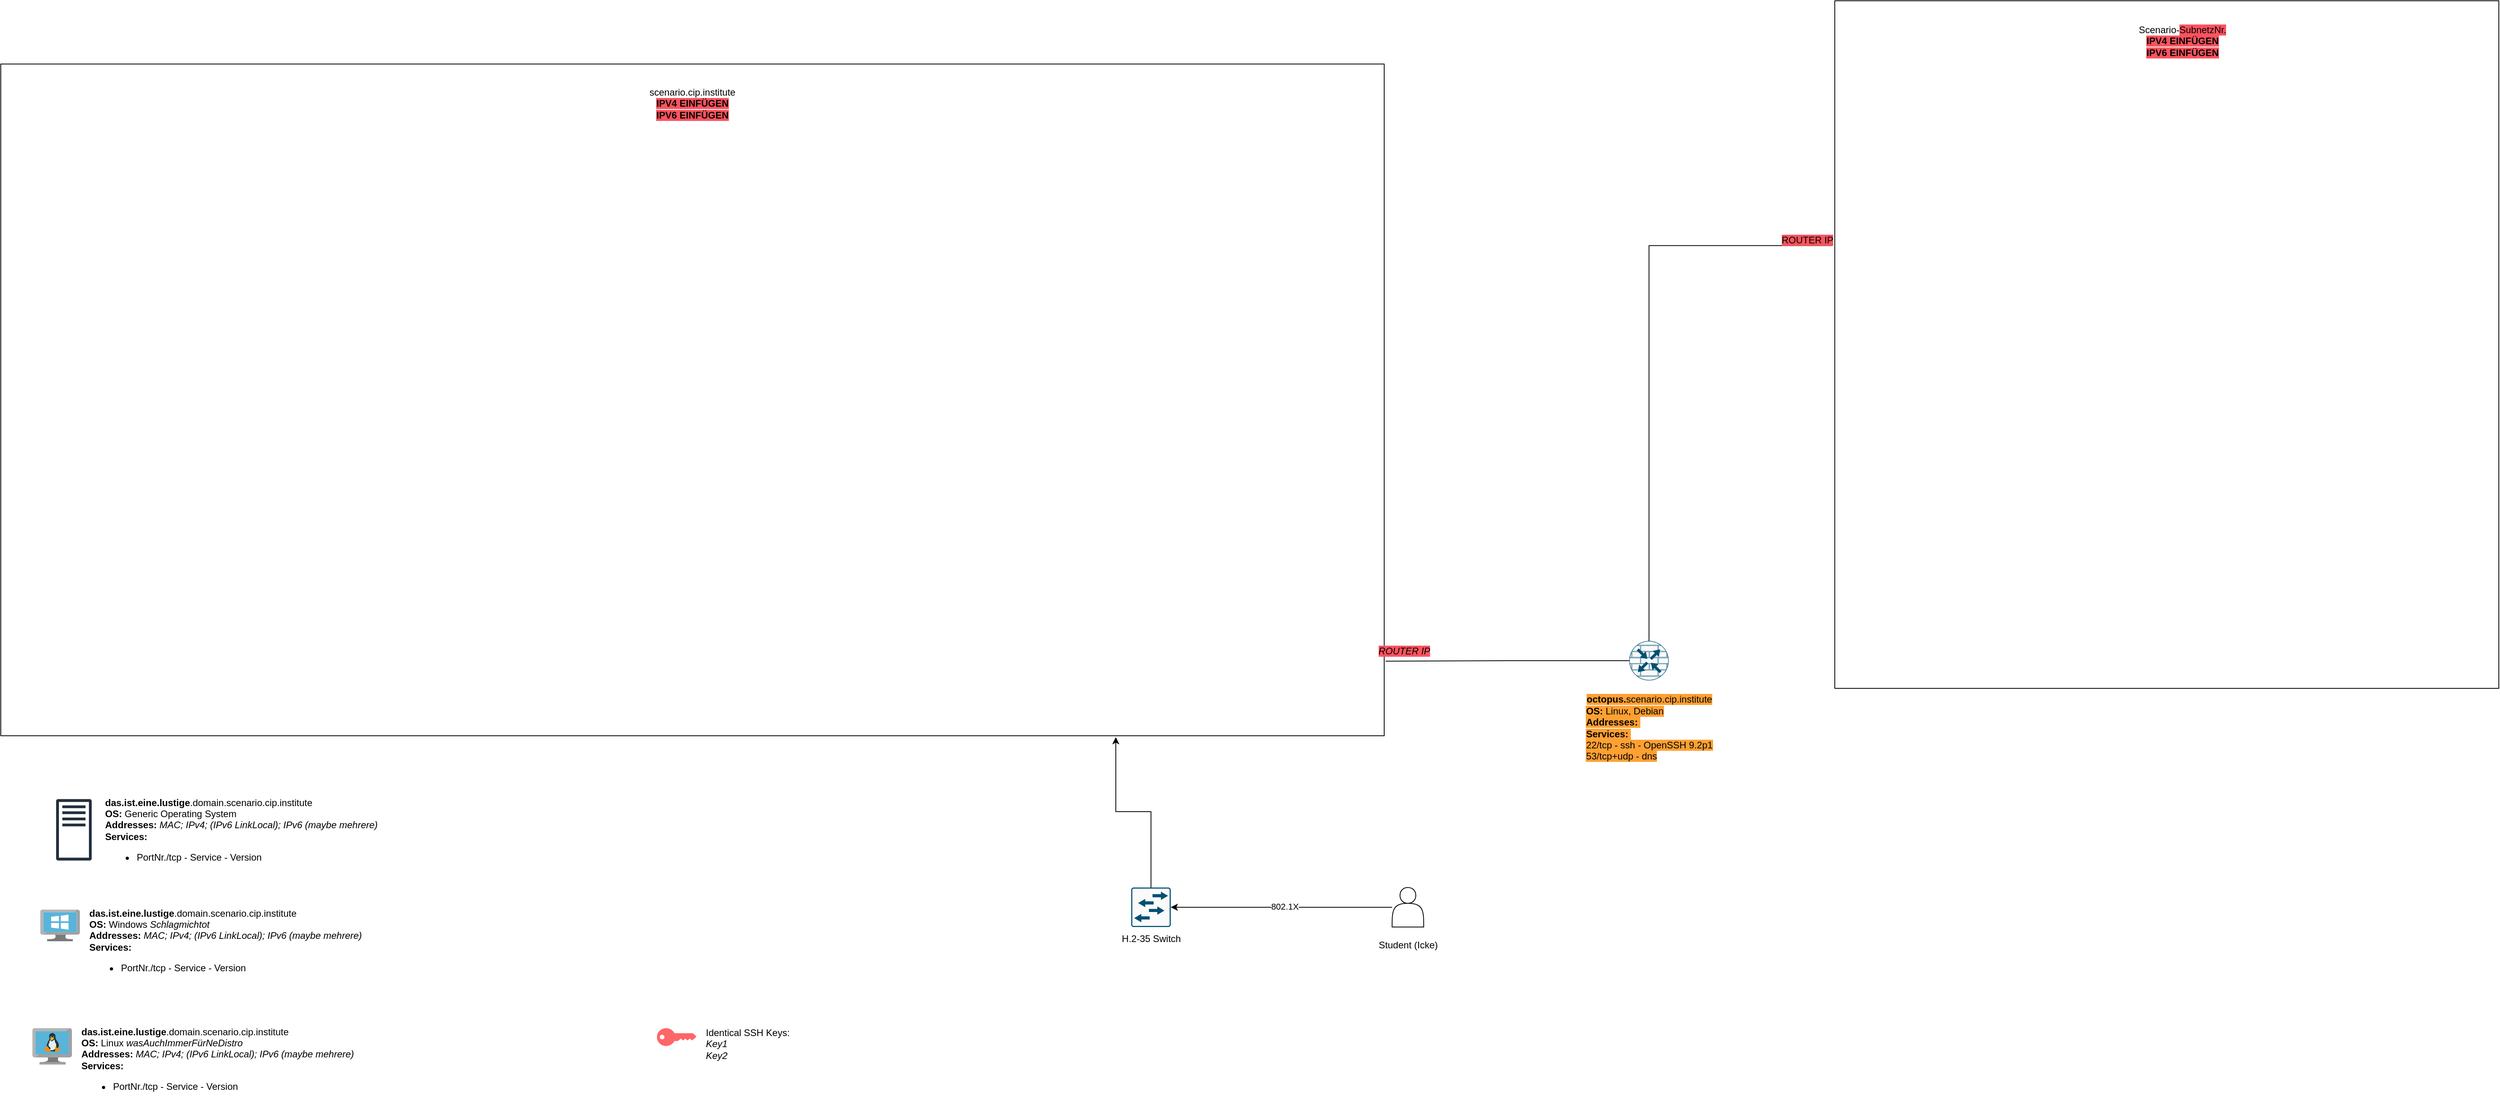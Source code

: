 <mxfile version="24.0.1" type="github">
  <diagram name="Page-1" id="t_kOsriGCEhey2tOODzZ">
    <mxGraphModel dx="1705" dy="1676" grid="1" gridSize="10" guides="1" tooltips="1" connect="1" arrows="1" fold="1" page="1" pageScale="1" pageWidth="850" pageHeight="1100" math="0" shadow="0">
      <root>
        <mxCell id="0" />
        <mxCell id="1" parent="0" />
        <mxCell id="__pm4lL5ROI7FS_bSXDU-4" value="" style="sketch=0;points=[[0.5,0,0],[1,0.5,0],[0.5,1,0],[0,0.5,0],[0.145,0.145,0],[0.856,0.145,0],[0.855,0.856,0],[0.145,0.855,0]];verticalLabelPosition=bottom;html=1;verticalAlign=top;aspect=fixed;align=center;pointerEvents=1;shape=mxgraph.cisco19.rect;prIcon=router_with_firewall;fillColor=#FAFAFA;strokeColor=#005073;" vertex="1" parent="1">
          <mxGeometry x="1810" y="610" width="50" height="50" as="geometry" />
        </mxCell>
        <mxCell id="__pm4lL5ROI7FS_bSXDU-16" value="" style="group" vertex="1" connectable="0" parent="1">
          <mxGeometry x="-180" y="800" width="430" height="110" as="geometry" />
        </mxCell>
        <mxCell id="__pm4lL5ROI7FS_bSXDU-7" value="" style="sketch=0;outlineConnect=0;fontColor=#232F3E;gradientColor=none;fillColor=#232F3D;strokeColor=none;dashed=0;verticalLabelPosition=bottom;verticalAlign=top;align=center;html=1;fontSize=12;fontStyle=0;aspect=fixed;pointerEvents=1;shape=mxgraph.aws4.traditional_server;" vertex="1" parent="__pm4lL5ROI7FS_bSXDU-16">
          <mxGeometry y="10" width="45" height="78" as="geometry" />
        </mxCell>
        <mxCell id="__pm4lL5ROI7FS_bSXDU-15" value="&lt;b&gt;das.ist.eine.lustige&lt;/b&gt;.domain.scenario.cip.institute&lt;div&gt;&lt;b&gt;OS:&lt;/b&gt;&amp;nbsp;Generic Operating System&lt;/div&gt;&lt;div&gt;&lt;b&gt;Addresses: &lt;/b&gt;&lt;i&gt;MAC; IPv4; (IPv6 LinkLocal); IPv6 (maybe mehrere)&lt;/i&gt;&lt;/div&gt;&lt;div&gt;&lt;b&gt;Services:&lt;/b&gt;&lt;/div&gt;&lt;div&gt;&lt;ul&gt;&lt;li&gt;PortNr./tcp - Service - Version&lt;/li&gt;&lt;/ul&gt;&lt;/div&gt;" style="text;html=1;align=left;verticalAlign=middle;resizable=0;points=[];autosize=1;strokeColor=none;fillColor=none;" vertex="1" parent="__pm4lL5ROI7FS_bSXDU-16">
          <mxGeometry x="60" width="370" height="110" as="geometry" />
        </mxCell>
        <mxCell id="__pm4lL5ROI7FS_bSXDU-20" value="" style="group" vertex="1" connectable="0" parent="1">
          <mxGeometry x="580" y="1090" width="190" height="60" as="geometry" />
        </mxCell>
        <mxCell id="__pm4lL5ROI7FS_bSXDU-6" value="" style="points=[[0,0.5,0],[0.24,0,0],[0.5,0.28,0],[0.995,0.475,0],[0.5,0.72,0],[0.24,1,0]];verticalLabelPosition=bottom;sketch=0;html=1;verticalAlign=top;aspect=fixed;align=center;pointerEvents=1;shape=mxgraph.cisco19.key;fillColor=#FF6666;strokeColor=none;" vertex="1" parent="__pm4lL5ROI7FS_bSXDU-20">
          <mxGeometry y="10" width="50" height="22.5" as="geometry" />
        </mxCell>
        <mxCell id="__pm4lL5ROI7FS_bSXDU-17" value="Identical SSH Keys:&lt;div&gt;&lt;i&gt;Key1&lt;/i&gt;&lt;/div&gt;&lt;div&gt;&lt;i&gt;Key2&lt;/i&gt;&lt;/div&gt;" style="text;html=1;align=left;verticalAlign=middle;resizable=0;points=[];autosize=1;strokeColor=none;fillColor=none;" vertex="1" parent="__pm4lL5ROI7FS_bSXDU-20">
          <mxGeometry x="60" width="130" height="60" as="geometry" />
        </mxCell>
        <mxCell id="__pm4lL5ROI7FS_bSXDU-24" value="" style="group" vertex="1" connectable="0" parent="1">
          <mxGeometry x="-200" y="940" width="430" height="110" as="geometry" />
        </mxCell>
        <mxCell id="__pm4lL5ROI7FS_bSXDU-2" value="" style="image;sketch=0;aspect=fixed;html=1;points=[];align=center;fontSize=12;image=img/lib/mscae/VirtualMachineWindows.svg;container=0;" vertex="1" collapsed="1" parent="__pm4lL5ROI7FS_bSXDU-24">
          <mxGeometry y="10" width="50" height="40" as="geometry">
            <mxRectangle x="620" y="1080" width="50" height="46" as="alternateBounds" />
          </mxGeometry>
        </mxCell>
        <mxCell id="__pm4lL5ROI7FS_bSXDU-21" value="&lt;b&gt;das.ist.eine.lustige&lt;/b&gt;.domain.scenario.cip.institute&lt;div&gt;&lt;b&gt;OS:&lt;/b&gt;&amp;nbsp;Windows &lt;i&gt;Schlagmichtot&lt;/i&gt;&lt;/div&gt;&lt;div&gt;&lt;b&gt;Addresses: &lt;/b&gt;&lt;i&gt;MAC; IPv4; (IPv6 LinkLocal); IPv6 (maybe mehrere)&lt;/i&gt;&lt;/div&gt;&lt;div&gt;&lt;b&gt;Services:&lt;/b&gt;&lt;/div&gt;&lt;div&gt;&lt;ul&gt;&lt;li&gt;PortNr./tcp - Service - Version&lt;/li&gt;&lt;/ul&gt;&lt;/div&gt;" style="text;html=1;align=left;verticalAlign=middle;resizable=0;points=[];autosize=1;strokeColor=none;fillColor=none;container=0;" vertex="1" parent="__pm4lL5ROI7FS_bSXDU-24">
          <mxGeometry x="60" width="370" height="110" as="geometry" />
        </mxCell>
        <mxCell id="__pm4lL5ROI7FS_bSXDU-25" value="" style="group" vertex="1" connectable="0" parent="1">
          <mxGeometry x="-210" y="1090" width="430" height="110" as="geometry" />
        </mxCell>
        <mxCell id="__pm4lL5ROI7FS_bSXDU-27" value="&lt;b&gt;das.ist.eine.lustige&lt;/b&gt;.domain.scenario.cip.institute&lt;div&gt;&lt;b&gt;OS:&lt;/b&gt;&amp;nbsp;Linux&amp;nbsp;&lt;i&gt;wasAuchImmerFürNeDistro&lt;/i&gt;&lt;/div&gt;&lt;div&gt;&lt;b&gt;Addresses: &lt;/b&gt;&lt;i&gt;MAC; IPv4; (IPv6 LinkLocal); IPv6 (maybe mehrere)&lt;/i&gt;&lt;/div&gt;&lt;div&gt;&lt;b&gt;Services:&lt;/b&gt;&lt;/div&gt;&lt;div&gt;&lt;ul&gt;&lt;li&gt;PortNr./tcp - Service - Version&lt;/li&gt;&lt;/ul&gt;&lt;/div&gt;" style="text;html=1;align=left;verticalAlign=middle;resizable=0;points=[];autosize=1;strokeColor=none;fillColor=none;container=0;" vertex="1" parent="__pm4lL5ROI7FS_bSXDU-25">
          <mxGeometry x="60" width="370" height="110" as="geometry" />
        </mxCell>
        <mxCell id="__pm4lL5ROI7FS_bSXDU-1" value="" style="image;sketch=0;aspect=fixed;html=1;points=[];align=center;fontSize=12;image=img/lib/mscae/VM_Linux.svg;" vertex="1" parent="__pm4lL5ROI7FS_bSXDU-25">
          <mxGeometry y="10" width="50" height="46" as="geometry" />
        </mxCell>
        <mxCell id="__pm4lL5ROI7FS_bSXDU-33" value="" style="group" vertex="1" connectable="0" parent="1">
          <mxGeometry x="-20" y="20" width="1600" height="990" as="geometry" />
        </mxCell>
        <mxCell id="__pm4lL5ROI7FS_bSXDU-11" value="" style="group" vertex="1" connectable="0" parent="__pm4lL5ROI7FS_bSXDU-33">
          <mxGeometry x="-230" y="-140" width="1750" height="850" as="geometry" />
        </mxCell>
        <mxCell id="__pm4lL5ROI7FS_bSXDU-12" value="" style="group" vertex="1" connectable="0" parent="__pm4lL5ROI7FS_bSXDU-11">
          <mxGeometry width="1750.0" height="850.0" as="geometry" />
        </mxCell>
        <mxCell id="__pm4lL5ROI7FS_bSXDU-8" value="" style="rounded=0;whiteSpace=wrap;html=1;fillColor=none;align=center;" vertex="1" parent="__pm4lL5ROI7FS_bSXDU-12">
          <mxGeometry width="1750.0" height="850.0" as="geometry" />
        </mxCell>
        <mxCell id="__pm4lL5ROI7FS_bSXDU-10" value="scenario.cip.institute&lt;div&gt;&lt;b style=&quot;background-color: rgb(252, 83, 94);&quot;&gt;IPV4 EINFÜGEN&lt;/b&gt;&lt;/div&gt;&lt;div&gt;&lt;b style=&quot;background-color: rgb(252, 83, 94);&quot;&gt;IPV6 EINFÜGEN&lt;/b&gt;&lt;/div&gt;" style="text;html=1;align=center;verticalAlign=middle;whiteSpace=wrap;rounded=0;" vertex="1" parent="__pm4lL5ROI7FS_bSXDU-12">
          <mxGeometry x="771.133" y="12.5" width="207.734" height="75.0" as="geometry" />
        </mxCell>
        <mxCell id="__pm4lL5ROI7FS_bSXDU-23" value="" style="group" vertex="1" connectable="0" parent="__pm4lL5ROI7FS_bSXDU-33">
          <mxGeometry x="1520" y="902" width="80" height="88" as="geometry" />
        </mxCell>
        <mxCell id="__pm4lL5ROI7FS_bSXDU-5" value="" style="shape=actor;whiteSpace=wrap;html=1;" vertex="1" parent="__pm4lL5ROI7FS_bSXDU-23">
          <mxGeometry x="10" width="40" height="50" as="geometry" />
        </mxCell>
        <mxCell id="__pm4lL5ROI7FS_bSXDU-22" value="Student (Icke)" style="text;html=1;align=center;verticalAlign=middle;resizable=0;points=[];autosize=1;strokeColor=none;fillColor=none;" vertex="1" parent="__pm4lL5ROI7FS_bSXDU-23">
          <mxGeometry x="-20" y="58" width="100" height="30" as="geometry" />
        </mxCell>
        <mxCell id="__pm4lL5ROI7FS_bSXDU-29" value="" style="group" vertex="1" connectable="0" parent="__pm4lL5ROI7FS_bSXDU-33">
          <mxGeometry x="1180" y="902" width="95" height="80" as="geometry" />
        </mxCell>
        <mxCell id="__pm4lL5ROI7FS_bSXDU-3" value="" style="sketch=0;points=[[0.015,0.015,0],[0.985,0.015,0],[0.985,0.985,0],[0.015,0.985,0],[0.25,0,0],[0.5,0,0],[0.75,0,0],[1,0.25,0],[1,0.5,0],[1,0.75,0],[0.75,1,0],[0.5,1,0],[0.25,1,0],[0,0.75,0],[0,0.5,0],[0,0.25,0]];verticalLabelPosition=bottom;html=1;verticalAlign=top;aspect=fixed;align=center;pointerEvents=1;shape=mxgraph.cisco19.rect;prIcon=l2_switch;fillColor=#FAFAFA;strokeColor=#005073;" vertex="1" parent="__pm4lL5ROI7FS_bSXDU-29">
          <mxGeometry x="20" width="50" height="50" as="geometry" />
        </mxCell>
        <mxCell id="__pm4lL5ROI7FS_bSXDU-28" value="H.2-35&amp;nbsp;Switch" style="text;html=1;align=center;verticalAlign=middle;resizable=0;points=[];autosize=1;strokeColor=none;fillColor=none;" vertex="1" parent="__pm4lL5ROI7FS_bSXDU-29">
          <mxGeometry x="-5" y="50" width="100" height="30" as="geometry" />
        </mxCell>
        <mxCell id="__pm4lL5ROI7FS_bSXDU-30" style="edgeStyle=orthogonalEdgeStyle;rounded=0;orthogonalLoop=1;jettySize=auto;html=1;entryX=1;entryY=0.5;entryDx=0;entryDy=0;entryPerimeter=0;" edge="1" parent="__pm4lL5ROI7FS_bSXDU-33" source="__pm4lL5ROI7FS_bSXDU-5" target="__pm4lL5ROI7FS_bSXDU-3">
          <mxGeometry relative="1" as="geometry" />
        </mxCell>
        <mxCell id="__pm4lL5ROI7FS_bSXDU-31" value="802.1X" style="edgeLabel;html=1;align=center;verticalAlign=middle;resizable=0;points=[];" vertex="1" connectable="0" parent="__pm4lL5ROI7FS_bSXDU-30">
          <mxGeometry x="-0.024" y="-1" relative="1" as="geometry">
            <mxPoint as="offset" />
          </mxGeometry>
        </mxCell>
        <mxCell id="__pm4lL5ROI7FS_bSXDU-32" style="edgeStyle=orthogonalEdgeStyle;rounded=0;orthogonalLoop=1;jettySize=auto;html=1;exitX=0.5;exitY=0;exitDx=0;exitDy=0;exitPerimeter=0;entryX=0.806;entryY=1.002;entryDx=0;entryDy=0;entryPerimeter=0;" edge="1" parent="__pm4lL5ROI7FS_bSXDU-33" source="__pm4lL5ROI7FS_bSXDU-3" target="__pm4lL5ROI7FS_bSXDU-8">
          <mxGeometry relative="1" as="geometry" />
        </mxCell>
        <mxCell id="__pm4lL5ROI7FS_bSXDU-38" value="&lt;i style=&quot;background-color: rgb(252, 83, 94);&quot;&gt;ROUTER IP&lt;/i&gt;" style="text;html=1;align=center;verticalAlign=middle;resizable=0;points=[];autosize=1;strokeColor=none;fillColor=none;" vertex="1" parent="__pm4lL5ROI7FS_bSXDU-33">
          <mxGeometry x="1500" y="588" width="90" height="30" as="geometry" />
        </mxCell>
        <mxCell id="__pm4lL5ROI7FS_bSXDU-37" style="edgeStyle=orthogonalEdgeStyle;rounded=0;orthogonalLoop=1;jettySize=auto;html=1;exitX=0;exitY=0.5;exitDx=0;exitDy=0;exitPerimeter=0;entryX=1.001;entryY=0.889;entryDx=0;entryDy=0;entryPerimeter=0;endArrow=none;endFill=0;" edge="1" parent="1" source="__pm4lL5ROI7FS_bSXDU-4" target="__pm4lL5ROI7FS_bSXDU-8">
          <mxGeometry relative="1" as="geometry" />
        </mxCell>
        <mxCell id="__pm4lL5ROI7FS_bSXDU-39" value="&lt;span style=&quot;background-color: rgb(255, 160, 51);&quot;&gt;&lt;b&gt;octopus.&lt;/b&gt;scenario.cip.institute&lt;/span&gt;&lt;div style=&quot;text-align: left;&quot;&gt;&lt;span style=&quot;background-color: rgb(255, 160, 51);&quot;&gt;&lt;b&gt;OS:&lt;/b&gt;&amp;nbsp;Linux, Debian&lt;/span&gt;&lt;/div&gt;&lt;div style=&quot;text-align: left;&quot;&gt;&lt;b style=&quot;background-color: rgb(255, 160, 51);&quot;&gt;Addresses:&amp;nbsp;&lt;/b&gt;&lt;/div&gt;&lt;div style=&quot;text-align: left;&quot;&gt;&lt;span style=&quot;background-color: rgb(255, 160, 51);&quot;&gt;&lt;b&gt;Services:&lt;/b&gt;&amp;nbsp;&lt;/span&gt;&lt;/div&gt;&lt;div style=&quot;text-align: left;&quot;&gt;&lt;span style=&quot;background-color: rgb(255, 160, 51);&quot;&gt;22/tcp - ssh - OpenSSH 9.2p1&lt;/span&gt;&lt;/div&gt;&lt;div style=&quot;text-align: left;&quot;&gt;&lt;span style=&quot;background-color: rgb(255, 160, 51);&quot;&gt;53/tcp+udp - dns&lt;/span&gt;&lt;/div&gt;" style="text;html=1;align=center;verticalAlign=middle;resizable=0;points=[];autosize=1;strokeColor=none;fillColor=none;" vertex="1" parent="1">
          <mxGeometry x="1745" y="670" width="180" height="100" as="geometry" />
        </mxCell>
        <mxCell id="__pm4lL5ROI7FS_bSXDU-41" value="" style="group" vertex="1" connectable="0" parent="1">
          <mxGeometry x="2070" y="-200" width="840" height="870" as="geometry" />
        </mxCell>
        <mxCell id="__pm4lL5ROI7FS_bSXDU-42" value="" style="group" vertex="1" connectable="0" parent="__pm4lL5ROI7FS_bSXDU-41">
          <mxGeometry width="840.0" height="870.0" as="geometry" />
        </mxCell>
        <mxCell id="__pm4lL5ROI7FS_bSXDU-43" value="" style="rounded=0;whiteSpace=wrap;html=1;fillColor=none;align=center;" vertex="1" parent="__pm4lL5ROI7FS_bSXDU-42">
          <mxGeometry width="840.0" height="870.0" as="geometry" />
        </mxCell>
        <mxCell id="__pm4lL5ROI7FS_bSXDU-44" value="Scenario-&lt;span style=&quot;background-color: rgb(252, 83, 94);&quot;&gt;SubnetzNr.&lt;/span&gt;&lt;div&gt;&lt;b style=&quot;background-color: rgb(252, 83, 94);&quot;&gt;IPV4 EINFÜGEN&lt;/b&gt;&lt;/div&gt;&lt;div&gt;&lt;b style=&quot;background-color: rgb(252, 83, 94);&quot;&gt;IPV6 EINFÜGEN&lt;/b&gt;&lt;/div&gt;" style="text;html=1;align=center;verticalAlign=middle;whiteSpace=wrap;rounded=0;" vertex="1" parent="__pm4lL5ROI7FS_bSXDU-42">
          <mxGeometry x="370.14" y="12.79" width="139.86" height="76.76" as="geometry" />
        </mxCell>
        <mxCell id="__pm4lL5ROI7FS_bSXDU-45" style="edgeStyle=orthogonalEdgeStyle;rounded=0;orthogonalLoop=1;jettySize=auto;html=1;exitX=0.5;exitY=0;exitDx=0;exitDy=0;exitPerimeter=0;entryX=-0.004;entryY=0.356;entryDx=0;entryDy=0;entryPerimeter=0;endArrow=none;endFill=0;" edge="1" parent="1" source="__pm4lL5ROI7FS_bSXDU-4" target="__pm4lL5ROI7FS_bSXDU-43">
          <mxGeometry relative="1" as="geometry" />
        </mxCell>
        <mxCell id="__pm4lL5ROI7FS_bSXDU-46" value="&lt;span style=&quot;background-color: rgb(252, 83, 94);&quot;&gt;ROUTER IP&lt;/span&gt;" style="text;html=1;align=center;verticalAlign=middle;resizable=0;points=[];autosize=1;strokeColor=none;fillColor=none;" vertex="1" parent="1">
          <mxGeometry x="1990" y="88" width="90" height="30" as="geometry" />
        </mxCell>
      </root>
    </mxGraphModel>
  </diagram>
</mxfile>
